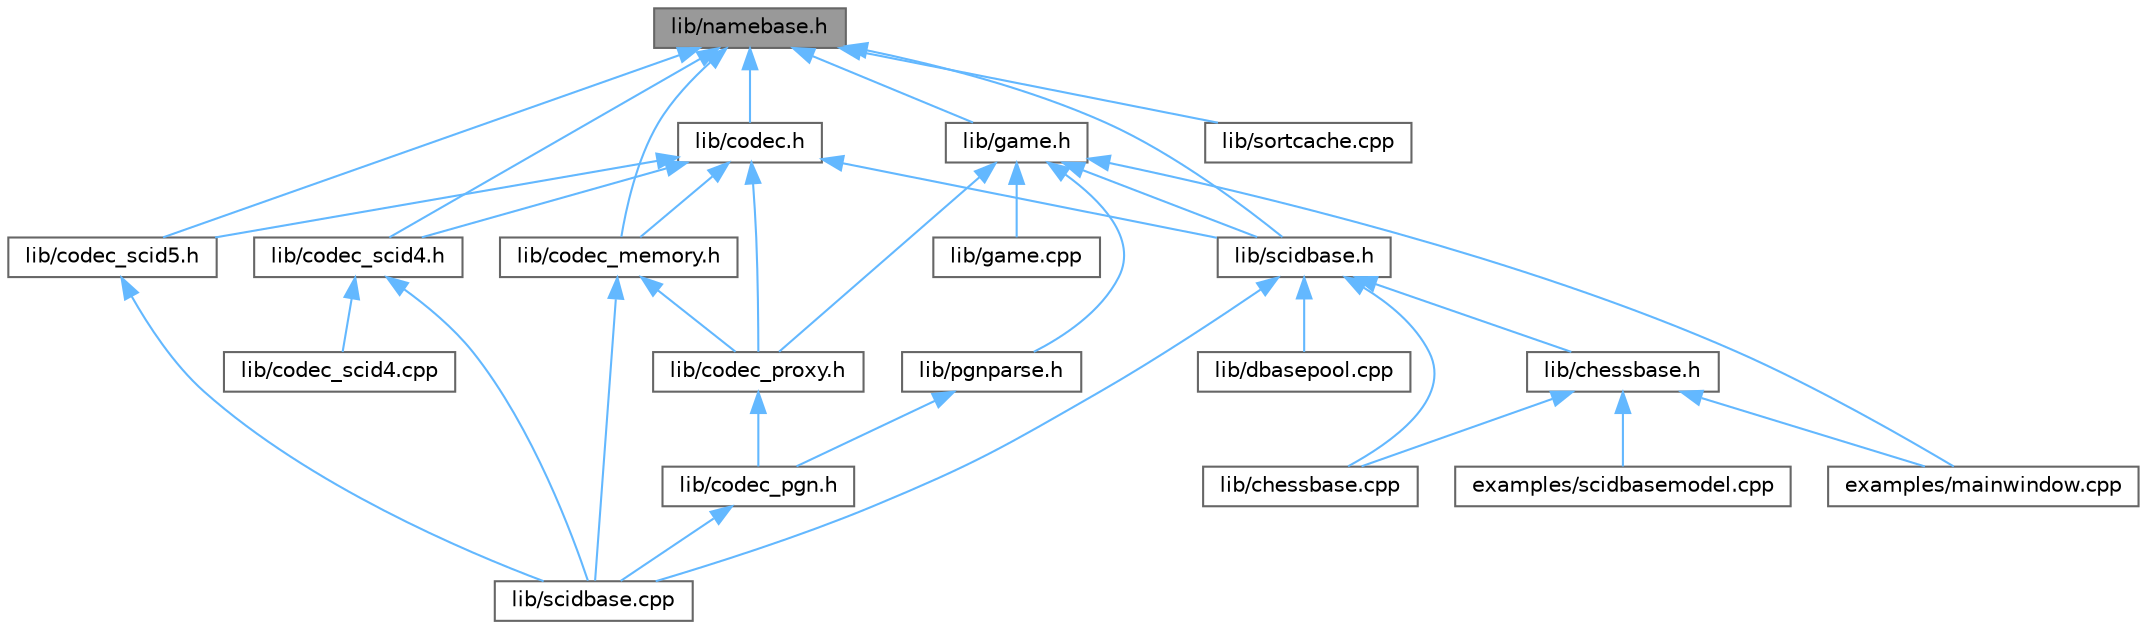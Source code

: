 digraph "lib/namebase.h"
{
 // LATEX_PDF_SIZE
  bgcolor="transparent";
  edge [fontname=Helvetica,fontsize=10,labelfontname=Helvetica,labelfontsize=10];
  node [fontname=Helvetica,fontsize=10,shape=box,height=0.2,width=0.4];
  Node1 [id="Node000001",label="lib/namebase.h",height=0.2,width=0.4,color="gray40", fillcolor="grey60", style="filled", fontcolor="black",tooltip=" "];
  Node1 -> Node2 [id="edge1_Node000001_Node000002",dir="back",color="steelblue1",style="solid",tooltip=" "];
  Node2 [id="Node000002",label="lib/codec.h",height=0.2,width=0.4,color="grey40", fillcolor="white", style="filled",URL="$codec_8h.html",tooltip=" "];
  Node2 -> Node3 [id="edge2_Node000002_Node000003",dir="back",color="steelblue1",style="solid",tooltip=" "];
  Node3 [id="Node000003",label="lib/codec_memory.h",height=0.2,width=0.4,color="grey40", fillcolor="white", style="filled",URL="$codec__memory_8h.html",tooltip=" "];
  Node3 -> Node4 [id="edge3_Node000003_Node000004",dir="back",color="steelblue1",style="solid",tooltip=" "];
  Node4 [id="Node000004",label="lib/codec_proxy.h",height=0.2,width=0.4,color="grey40", fillcolor="white", style="filled",URL="$codec__proxy_8h.html",tooltip=" "];
  Node4 -> Node5 [id="edge4_Node000004_Node000005",dir="back",color="steelblue1",style="solid",tooltip=" "];
  Node5 [id="Node000005",label="lib/codec_pgn.h",height=0.2,width=0.4,color="grey40", fillcolor="white", style="filled",URL="$codec__pgn_8h.html",tooltip=" "];
  Node5 -> Node6 [id="edge5_Node000005_Node000006",dir="back",color="steelblue1",style="solid",tooltip=" "];
  Node6 [id="Node000006",label="lib/scidbase.cpp",height=0.2,width=0.4,color="grey40", fillcolor="white", style="filled",URL="$scidbase_8cpp.html",tooltip=" "];
  Node3 -> Node6 [id="edge6_Node000003_Node000006",dir="back",color="steelblue1",style="solid",tooltip=" "];
  Node2 -> Node4 [id="edge7_Node000002_Node000004",dir="back",color="steelblue1",style="solid",tooltip=" "];
  Node2 -> Node7 [id="edge8_Node000002_Node000007",dir="back",color="steelblue1",style="solid",tooltip=" "];
  Node7 [id="Node000007",label="lib/codec_scid4.h",height=0.2,width=0.4,color="grey40", fillcolor="white", style="filled",URL="$codec__scid4_8h.html",tooltip=" "];
  Node7 -> Node8 [id="edge9_Node000007_Node000008",dir="back",color="steelblue1",style="solid",tooltip=" "];
  Node8 [id="Node000008",label="lib/codec_scid4.cpp",height=0.2,width=0.4,color="grey40", fillcolor="white", style="filled",URL="$codec__scid4_8cpp.html",tooltip=" "];
  Node7 -> Node6 [id="edge10_Node000007_Node000006",dir="back",color="steelblue1",style="solid",tooltip=" "];
  Node2 -> Node9 [id="edge11_Node000002_Node000009",dir="back",color="steelblue1",style="solid",tooltip=" "];
  Node9 [id="Node000009",label="lib/codec_scid5.h",height=0.2,width=0.4,color="grey40", fillcolor="white", style="filled",URL="$codec__scid5_8h.html",tooltip=" "];
  Node9 -> Node6 [id="edge12_Node000009_Node000006",dir="back",color="steelblue1",style="solid",tooltip=" "];
  Node2 -> Node10 [id="edge13_Node000002_Node000010",dir="back",color="steelblue1",style="solid",tooltip=" "];
  Node10 [id="Node000010",label="lib/scidbase.h",height=0.2,width=0.4,color="grey40", fillcolor="white", style="filled",URL="$scidbase_8h.html",tooltip=" "];
  Node10 -> Node11 [id="edge14_Node000010_Node000011",dir="back",color="steelblue1",style="solid",tooltip=" "];
  Node11 [id="Node000011",label="lib/chessbase.cpp",height=0.2,width=0.4,color="grey40", fillcolor="white", style="filled",URL="$chessbase_8cpp.html",tooltip=" "];
  Node10 -> Node12 [id="edge15_Node000010_Node000012",dir="back",color="steelblue1",style="solid",tooltip=" "];
  Node12 [id="Node000012",label="lib/chessbase.h",height=0.2,width=0.4,color="grey40", fillcolor="white", style="filled",URL="$chessbase_8h.html",tooltip=" "];
  Node12 -> Node13 [id="edge16_Node000012_Node000013",dir="back",color="steelblue1",style="solid",tooltip=" "];
  Node13 [id="Node000013",label="examples/mainwindow.cpp",height=0.2,width=0.4,color="grey40", fillcolor="white", style="filled",URL="$mainwindow_8cpp.html",tooltip=" "];
  Node12 -> Node14 [id="edge17_Node000012_Node000014",dir="back",color="steelblue1",style="solid",tooltip=" "];
  Node14 [id="Node000014",label="examples/scidbasemodel.cpp",height=0.2,width=0.4,color="grey40", fillcolor="white", style="filled",URL="$scidbasemodel_8cpp.html",tooltip=" "];
  Node12 -> Node11 [id="edge18_Node000012_Node000011",dir="back",color="steelblue1",style="solid",tooltip=" "];
  Node10 -> Node15 [id="edge19_Node000010_Node000015",dir="back",color="steelblue1",style="solid",tooltip=" "];
  Node15 [id="Node000015",label="lib/dbasepool.cpp",height=0.2,width=0.4,color="grey40", fillcolor="white", style="filled",URL="$dbasepool_8cpp.html",tooltip=" "];
  Node10 -> Node6 [id="edge20_Node000010_Node000006",dir="back",color="steelblue1",style="solid",tooltip=" "];
  Node1 -> Node3 [id="edge21_Node000001_Node000003",dir="back",color="steelblue1",style="solid",tooltip=" "];
  Node1 -> Node7 [id="edge22_Node000001_Node000007",dir="back",color="steelblue1",style="solid",tooltip=" "];
  Node1 -> Node9 [id="edge23_Node000001_Node000009",dir="back",color="steelblue1",style="solid",tooltip=" "];
  Node1 -> Node16 [id="edge24_Node000001_Node000016",dir="back",color="steelblue1",style="solid",tooltip=" "];
  Node16 [id="Node000016",label="lib/game.h",height=0.2,width=0.4,color="grey40", fillcolor="white", style="filled",URL="$game_8h.html",tooltip=" "];
  Node16 -> Node13 [id="edge25_Node000016_Node000013",dir="back",color="steelblue1",style="solid",tooltip=" "];
  Node16 -> Node4 [id="edge26_Node000016_Node000004",dir="back",color="steelblue1",style="solid",tooltip=" "];
  Node16 -> Node17 [id="edge27_Node000016_Node000017",dir="back",color="steelblue1",style="solid",tooltip=" "];
  Node17 [id="Node000017",label="lib/game.cpp",height=0.2,width=0.4,color="grey40", fillcolor="white", style="filled",URL="$game_8cpp.html",tooltip=" "];
  Node16 -> Node18 [id="edge28_Node000016_Node000018",dir="back",color="steelblue1",style="solid",tooltip=" "];
  Node18 [id="Node000018",label="lib/pgnparse.h",height=0.2,width=0.4,color="grey40", fillcolor="white", style="filled",URL="$pgnparse_8h.html",tooltip=" "];
  Node18 -> Node5 [id="edge29_Node000018_Node000005",dir="back",color="steelblue1",style="solid",tooltip=" "];
  Node16 -> Node10 [id="edge30_Node000016_Node000010",dir="back",color="steelblue1",style="solid",tooltip=" "];
  Node1 -> Node10 [id="edge31_Node000001_Node000010",dir="back",color="steelblue1",style="solid",tooltip=" "];
  Node1 -> Node19 [id="edge32_Node000001_Node000019",dir="back",color="steelblue1",style="solid",tooltip=" "];
  Node19 [id="Node000019",label="lib/sortcache.cpp",height=0.2,width=0.4,color="grey40", fillcolor="white", style="filled",URL="$sortcache_8cpp.html",tooltip=" "];
}
